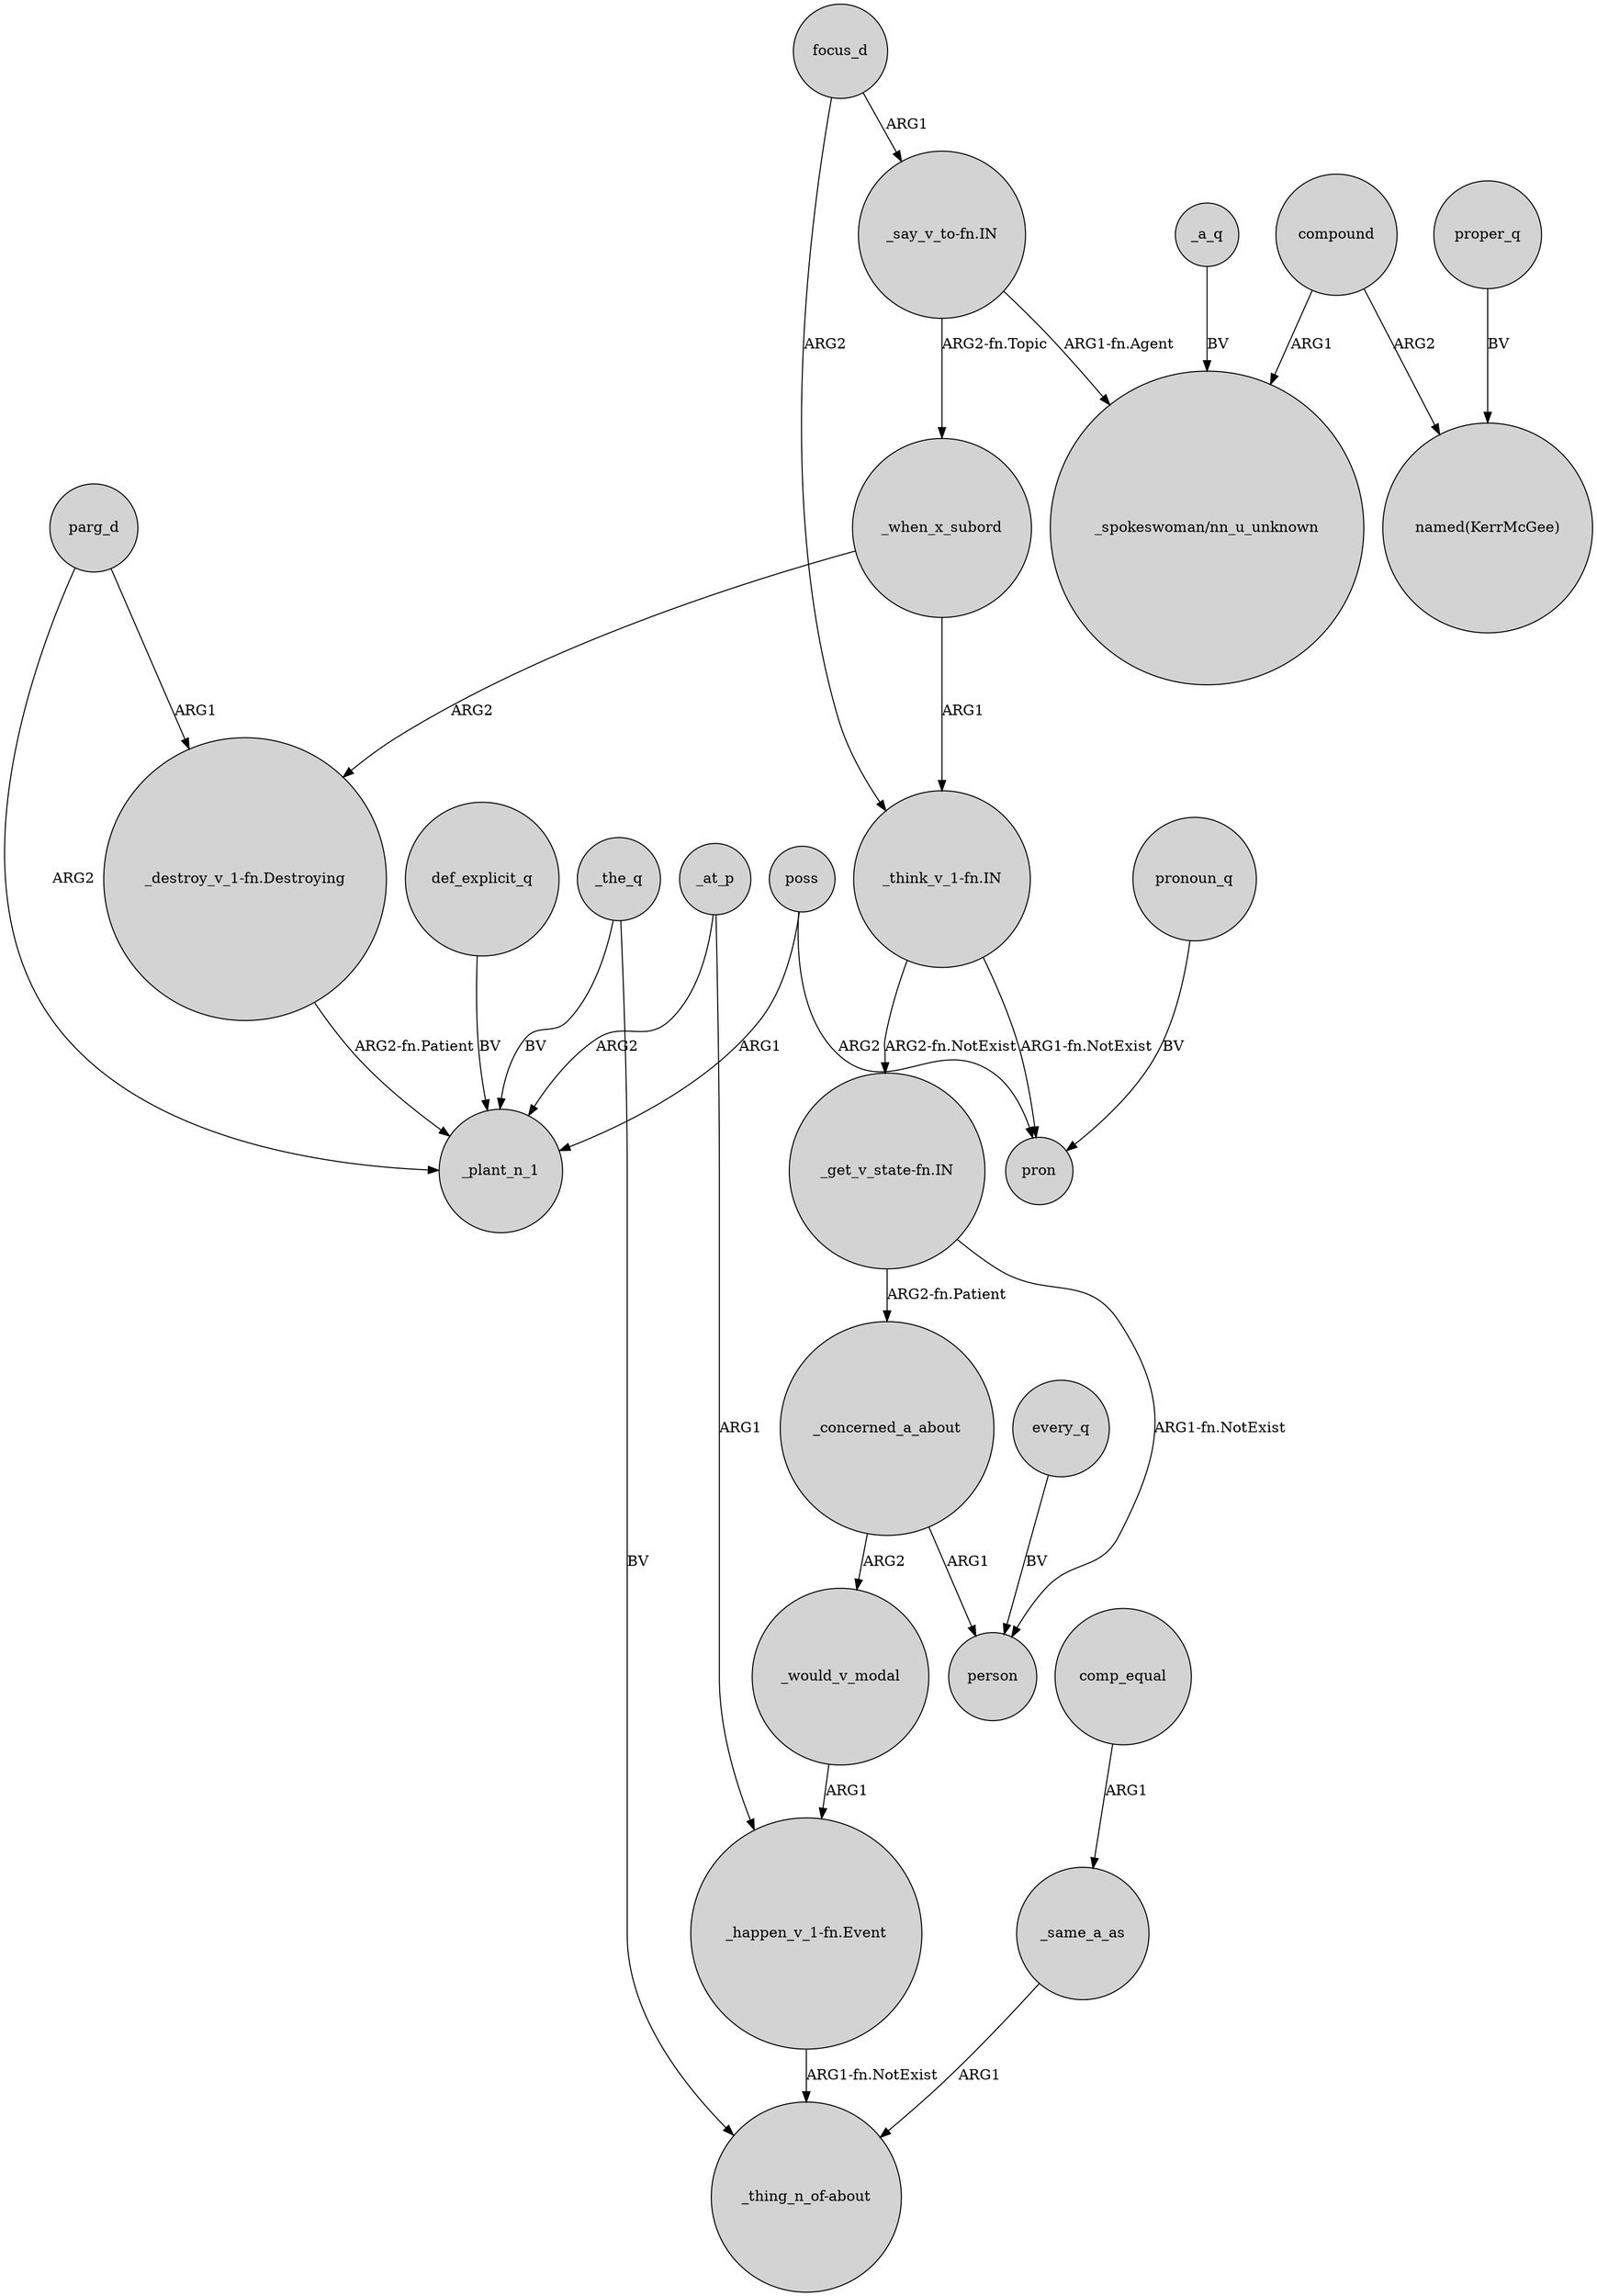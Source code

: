 digraph {
	node [shape=circle style=filled]
	poss -> _plant_n_1 [label=ARG1]
	compound -> "named(KerrMcGee)" [label=ARG2]
	def_explicit_q -> _plant_n_1 [label=BV]
	focus_d -> "_think_v_1-fn.IN" [label=ARG2]
	poss -> pron [label=ARG2]
	parg_d -> "_destroy_v_1-fn.Destroying" [label=ARG1]
	"_think_v_1-fn.IN" -> pron [label="ARG1-fn.NotExist"]
	_the_q -> _plant_n_1 [label=BV]
	_a_q -> "_spokeswoman/nn_u_unknown" [label=BV]
	_when_x_subord -> "_think_v_1-fn.IN" [label=ARG1]
	_at_p -> _plant_n_1 [label=ARG2]
	every_q -> person [label=BV]
	"_get_v_state-fn.IN" -> person [label="ARG1-fn.NotExist"]
	proper_q -> "named(KerrMcGee)" [label=BV]
	"_think_v_1-fn.IN" -> "_get_v_state-fn.IN" [label="ARG2-fn.NotExist"]
	parg_d -> _plant_n_1 [label=ARG2]
	"_get_v_state-fn.IN" -> _concerned_a_about [label="ARG2-fn.Patient"]
	pronoun_q -> pron [label=BV]
	"_say_v_to-fn.IN" -> _when_x_subord [label="ARG2-fn.Topic"]
	comp_equal -> _same_a_as [label=ARG1]
	_concerned_a_about -> person [label=ARG1]
	_would_v_modal -> "_happen_v_1-fn.Event" [label=ARG1]
	"_happen_v_1-fn.Event" -> "_thing_n_of-about" [label="ARG1-fn.NotExist"]
	"_say_v_to-fn.IN" -> "_spokeswoman/nn_u_unknown" [label="ARG1-fn.Agent"]
	compound -> "_spokeswoman/nn_u_unknown" [label=ARG1]
	_at_p -> "_happen_v_1-fn.Event" [label=ARG1]
	_when_x_subord -> "_destroy_v_1-fn.Destroying" [label=ARG2]
	"_destroy_v_1-fn.Destroying" -> _plant_n_1 [label="ARG2-fn.Patient"]
	_concerned_a_about -> _would_v_modal [label=ARG2]
	_the_q -> "_thing_n_of-about" [label=BV]
	_same_a_as -> "_thing_n_of-about" [label=ARG1]
	focus_d -> "_say_v_to-fn.IN" [label=ARG1]
}
